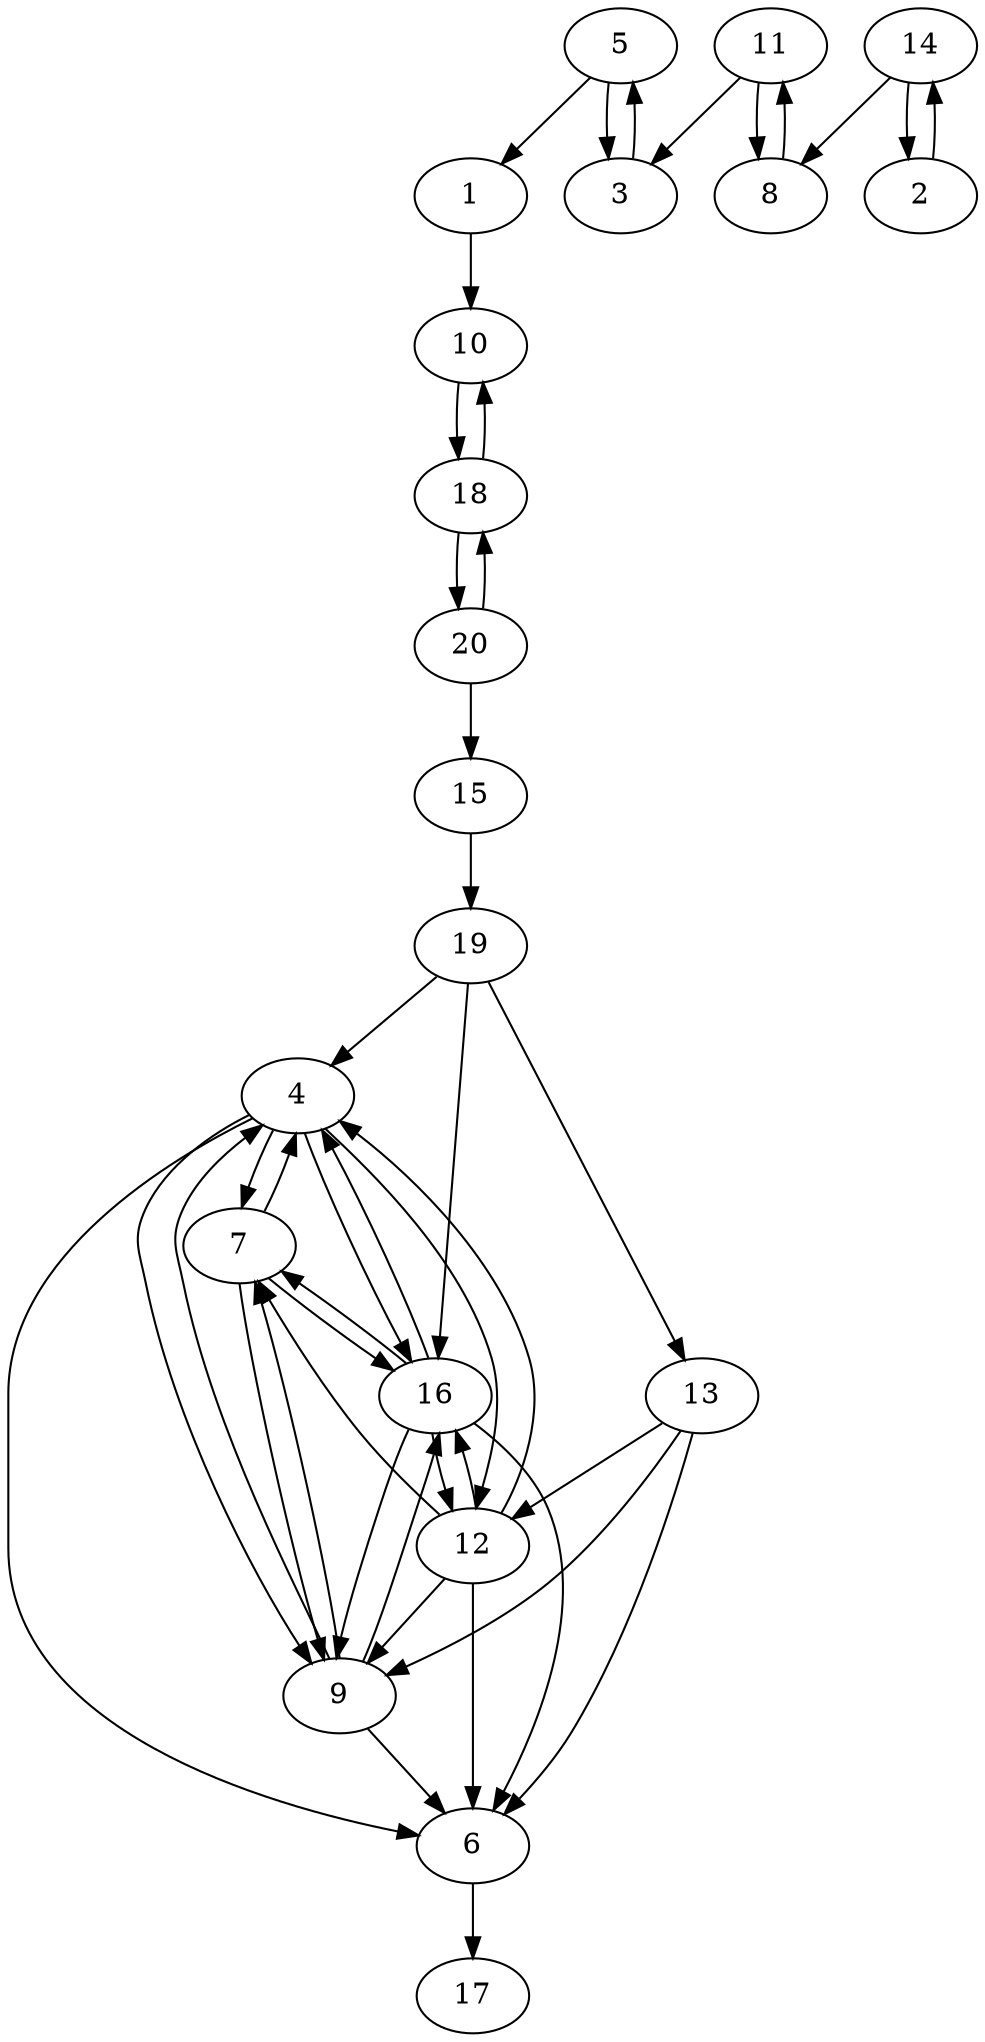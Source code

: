 digraph G {
1 -> 10;
2 -> 14;
3 -> 5;
4 -> 6;
4 -> 7;
4 -> 9;
4 -> 12;
4 -> 16;
5 -> 1;
5 -> 3;
6 -> 17;
7 -> 4;
7 -> 9;
7 -> 16;
8 -> 11;
9 -> 4;
9 -> 6;
9 -> 7;
9 -> 16;
10 -> 18;
11 -> 3;
11 -> 8;
12 -> 4;
12 -> 6;
12 -> 7;
12 -> 9;
12 -> 16;
13 -> 6;
13 -> 9;
13 -> 12;
14 -> 2;
14 -> 8;
15 -> 19;
16 -> 4;
16 -> 6;
16 -> 7;
16 -> 9;
16 -> 12;
18 -> 10;
18 -> 20;
19 -> 4;
19 -> 13;
19 -> 16;
20 -> 15;
20 -> 18;
}